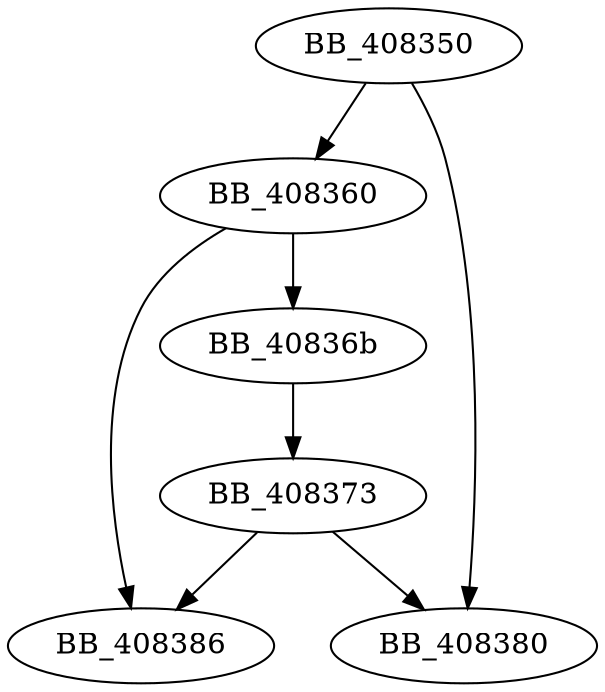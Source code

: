 DiGraph sub_408350{
BB_408350->BB_408360
BB_408350->BB_408380
BB_408360->BB_40836b
BB_408360->BB_408386
BB_40836b->BB_408373
BB_408373->BB_408380
BB_408373->BB_408386
}
